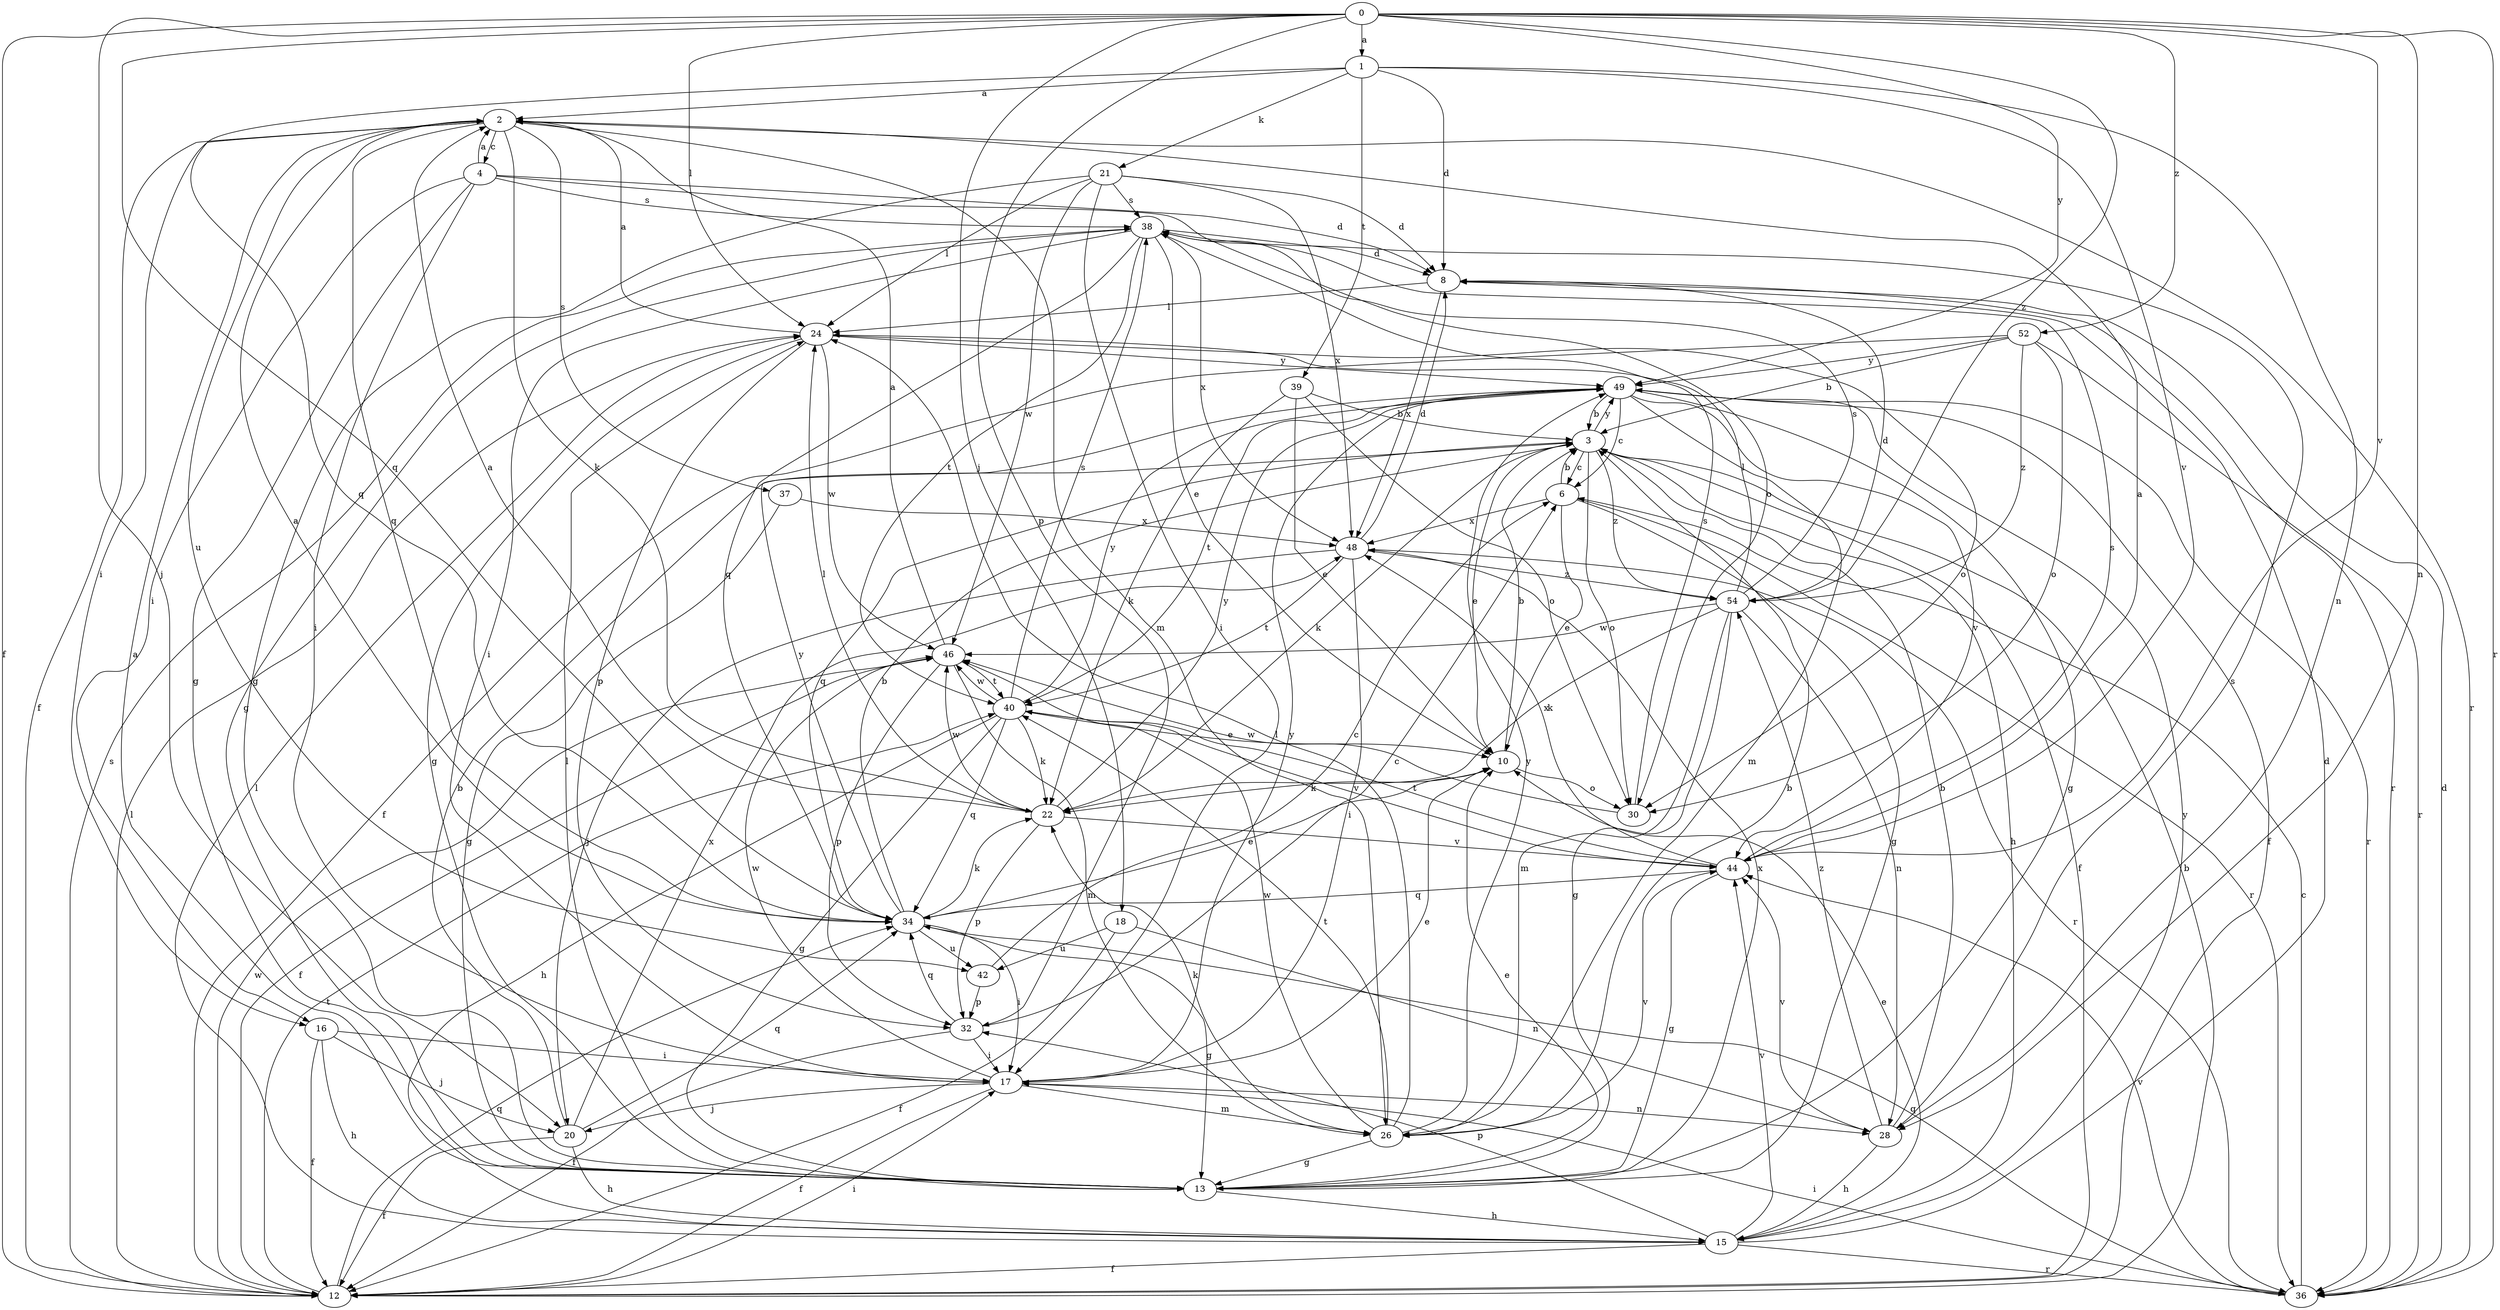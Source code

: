 strict digraph  {
0;
1;
2;
3;
4;
6;
8;
10;
12;
13;
15;
16;
17;
18;
20;
21;
22;
24;
26;
28;
30;
32;
34;
36;
37;
38;
39;
40;
42;
44;
46;
48;
49;
52;
54;
0 -> 1  [label=a];
0 -> 12  [label=f];
0 -> 18  [label=j];
0 -> 20  [label=j];
0 -> 24  [label=l];
0 -> 28  [label=n];
0 -> 32  [label=p];
0 -> 34  [label=q];
0 -> 36  [label=r];
0 -> 44  [label=v];
0 -> 49  [label=y];
0 -> 52  [label=z];
0 -> 54  [label=z];
1 -> 2  [label=a];
1 -> 8  [label=d];
1 -> 21  [label=k];
1 -> 28  [label=n];
1 -> 34  [label=q];
1 -> 39  [label=t];
1 -> 44  [label=v];
2 -> 4  [label=c];
2 -> 12  [label=f];
2 -> 16  [label=i];
2 -> 22  [label=k];
2 -> 26  [label=m];
2 -> 34  [label=q];
2 -> 36  [label=r];
2 -> 37  [label=s];
2 -> 42  [label=u];
3 -> 6  [label=c];
3 -> 10  [label=e];
3 -> 12  [label=f];
3 -> 15  [label=h];
3 -> 22  [label=k];
3 -> 30  [label=o];
3 -> 34  [label=q];
3 -> 49  [label=y];
3 -> 54  [label=z];
4 -> 2  [label=a];
4 -> 8  [label=d];
4 -> 13  [label=g];
4 -> 16  [label=i];
4 -> 17  [label=i];
4 -> 30  [label=o];
4 -> 38  [label=s];
6 -> 3  [label=b];
6 -> 10  [label=e];
6 -> 13  [label=g];
6 -> 36  [label=r];
6 -> 48  [label=x];
8 -> 24  [label=l];
8 -> 36  [label=r];
8 -> 48  [label=x];
10 -> 3  [label=b];
10 -> 22  [label=k];
10 -> 30  [label=o];
12 -> 3  [label=b];
12 -> 17  [label=i];
12 -> 24  [label=l];
12 -> 34  [label=q];
12 -> 38  [label=s];
12 -> 40  [label=t];
12 -> 46  [label=w];
13 -> 2  [label=a];
13 -> 10  [label=e];
13 -> 15  [label=h];
13 -> 24  [label=l];
13 -> 48  [label=x];
15 -> 8  [label=d];
15 -> 10  [label=e];
15 -> 12  [label=f];
15 -> 24  [label=l];
15 -> 32  [label=p];
15 -> 36  [label=r];
15 -> 44  [label=v];
15 -> 49  [label=y];
16 -> 12  [label=f];
16 -> 15  [label=h];
16 -> 17  [label=i];
16 -> 20  [label=j];
17 -> 10  [label=e];
17 -> 12  [label=f];
17 -> 20  [label=j];
17 -> 26  [label=m];
17 -> 28  [label=n];
17 -> 46  [label=w];
17 -> 49  [label=y];
18 -> 12  [label=f];
18 -> 28  [label=n];
18 -> 42  [label=u];
20 -> 3  [label=b];
20 -> 12  [label=f];
20 -> 15  [label=h];
20 -> 34  [label=q];
20 -> 48  [label=x];
21 -> 8  [label=d];
21 -> 13  [label=g];
21 -> 17  [label=i];
21 -> 24  [label=l];
21 -> 38  [label=s];
21 -> 46  [label=w];
21 -> 48  [label=x];
22 -> 2  [label=a];
22 -> 24  [label=l];
22 -> 32  [label=p];
22 -> 44  [label=v];
22 -> 46  [label=w];
22 -> 49  [label=y];
24 -> 2  [label=a];
24 -> 13  [label=g];
24 -> 30  [label=o];
24 -> 32  [label=p];
24 -> 46  [label=w];
24 -> 49  [label=y];
26 -> 3  [label=b];
26 -> 13  [label=g];
26 -> 22  [label=k];
26 -> 24  [label=l];
26 -> 40  [label=t];
26 -> 44  [label=v];
26 -> 46  [label=w];
26 -> 49  [label=y];
28 -> 3  [label=b];
28 -> 15  [label=h];
28 -> 38  [label=s];
28 -> 44  [label=v];
28 -> 54  [label=z];
30 -> 38  [label=s];
30 -> 46  [label=w];
32 -> 6  [label=c];
32 -> 12  [label=f];
32 -> 17  [label=i];
32 -> 34  [label=q];
34 -> 2  [label=a];
34 -> 3  [label=b];
34 -> 10  [label=e];
34 -> 13  [label=g];
34 -> 17  [label=i];
34 -> 22  [label=k];
34 -> 42  [label=u];
34 -> 49  [label=y];
36 -> 6  [label=c];
36 -> 8  [label=d];
36 -> 17  [label=i];
36 -> 34  [label=q];
36 -> 44  [label=v];
37 -> 13  [label=g];
37 -> 48  [label=x];
38 -> 8  [label=d];
38 -> 10  [label=e];
38 -> 13  [label=g];
38 -> 17  [label=i];
38 -> 34  [label=q];
38 -> 40  [label=t];
38 -> 48  [label=x];
39 -> 3  [label=b];
39 -> 10  [label=e];
39 -> 22  [label=k];
39 -> 30  [label=o];
40 -> 10  [label=e];
40 -> 13  [label=g];
40 -> 15  [label=h];
40 -> 22  [label=k];
40 -> 34  [label=q];
40 -> 38  [label=s];
40 -> 44  [label=v];
40 -> 46  [label=w];
40 -> 49  [label=y];
42 -> 6  [label=c];
42 -> 32  [label=p];
44 -> 2  [label=a];
44 -> 13  [label=g];
44 -> 34  [label=q];
44 -> 38  [label=s];
44 -> 40  [label=t];
44 -> 48  [label=x];
46 -> 2  [label=a];
46 -> 12  [label=f];
46 -> 26  [label=m];
46 -> 32  [label=p];
46 -> 40  [label=t];
48 -> 8  [label=d];
48 -> 17  [label=i];
48 -> 20  [label=j];
48 -> 36  [label=r];
48 -> 40  [label=t];
48 -> 54  [label=z];
49 -> 3  [label=b];
49 -> 6  [label=c];
49 -> 12  [label=f];
49 -> 13  [label=g];
49 -> 26  [label=m];
49 -> 36  [label=r];
49 -> 40  [label=t];
49 -> 44  [label=v];
52 -> 3  [label=b];
52 -> 12  [label=f];
52 -> 30  [label=o];
52 -> 36  [label=r];
52 -> 49  [label=y];
52 -> 54  [label=z];
54 -> 8  [label=d];
54 -> 13  [label=g];
54 -> 22  [label=k];
54 -> 24  [label=l];
54 -> 26  [label=m];
54 -> 28  [label=n];
54 -> 38  [label=s];
54 -> 46  [label=w];
}
